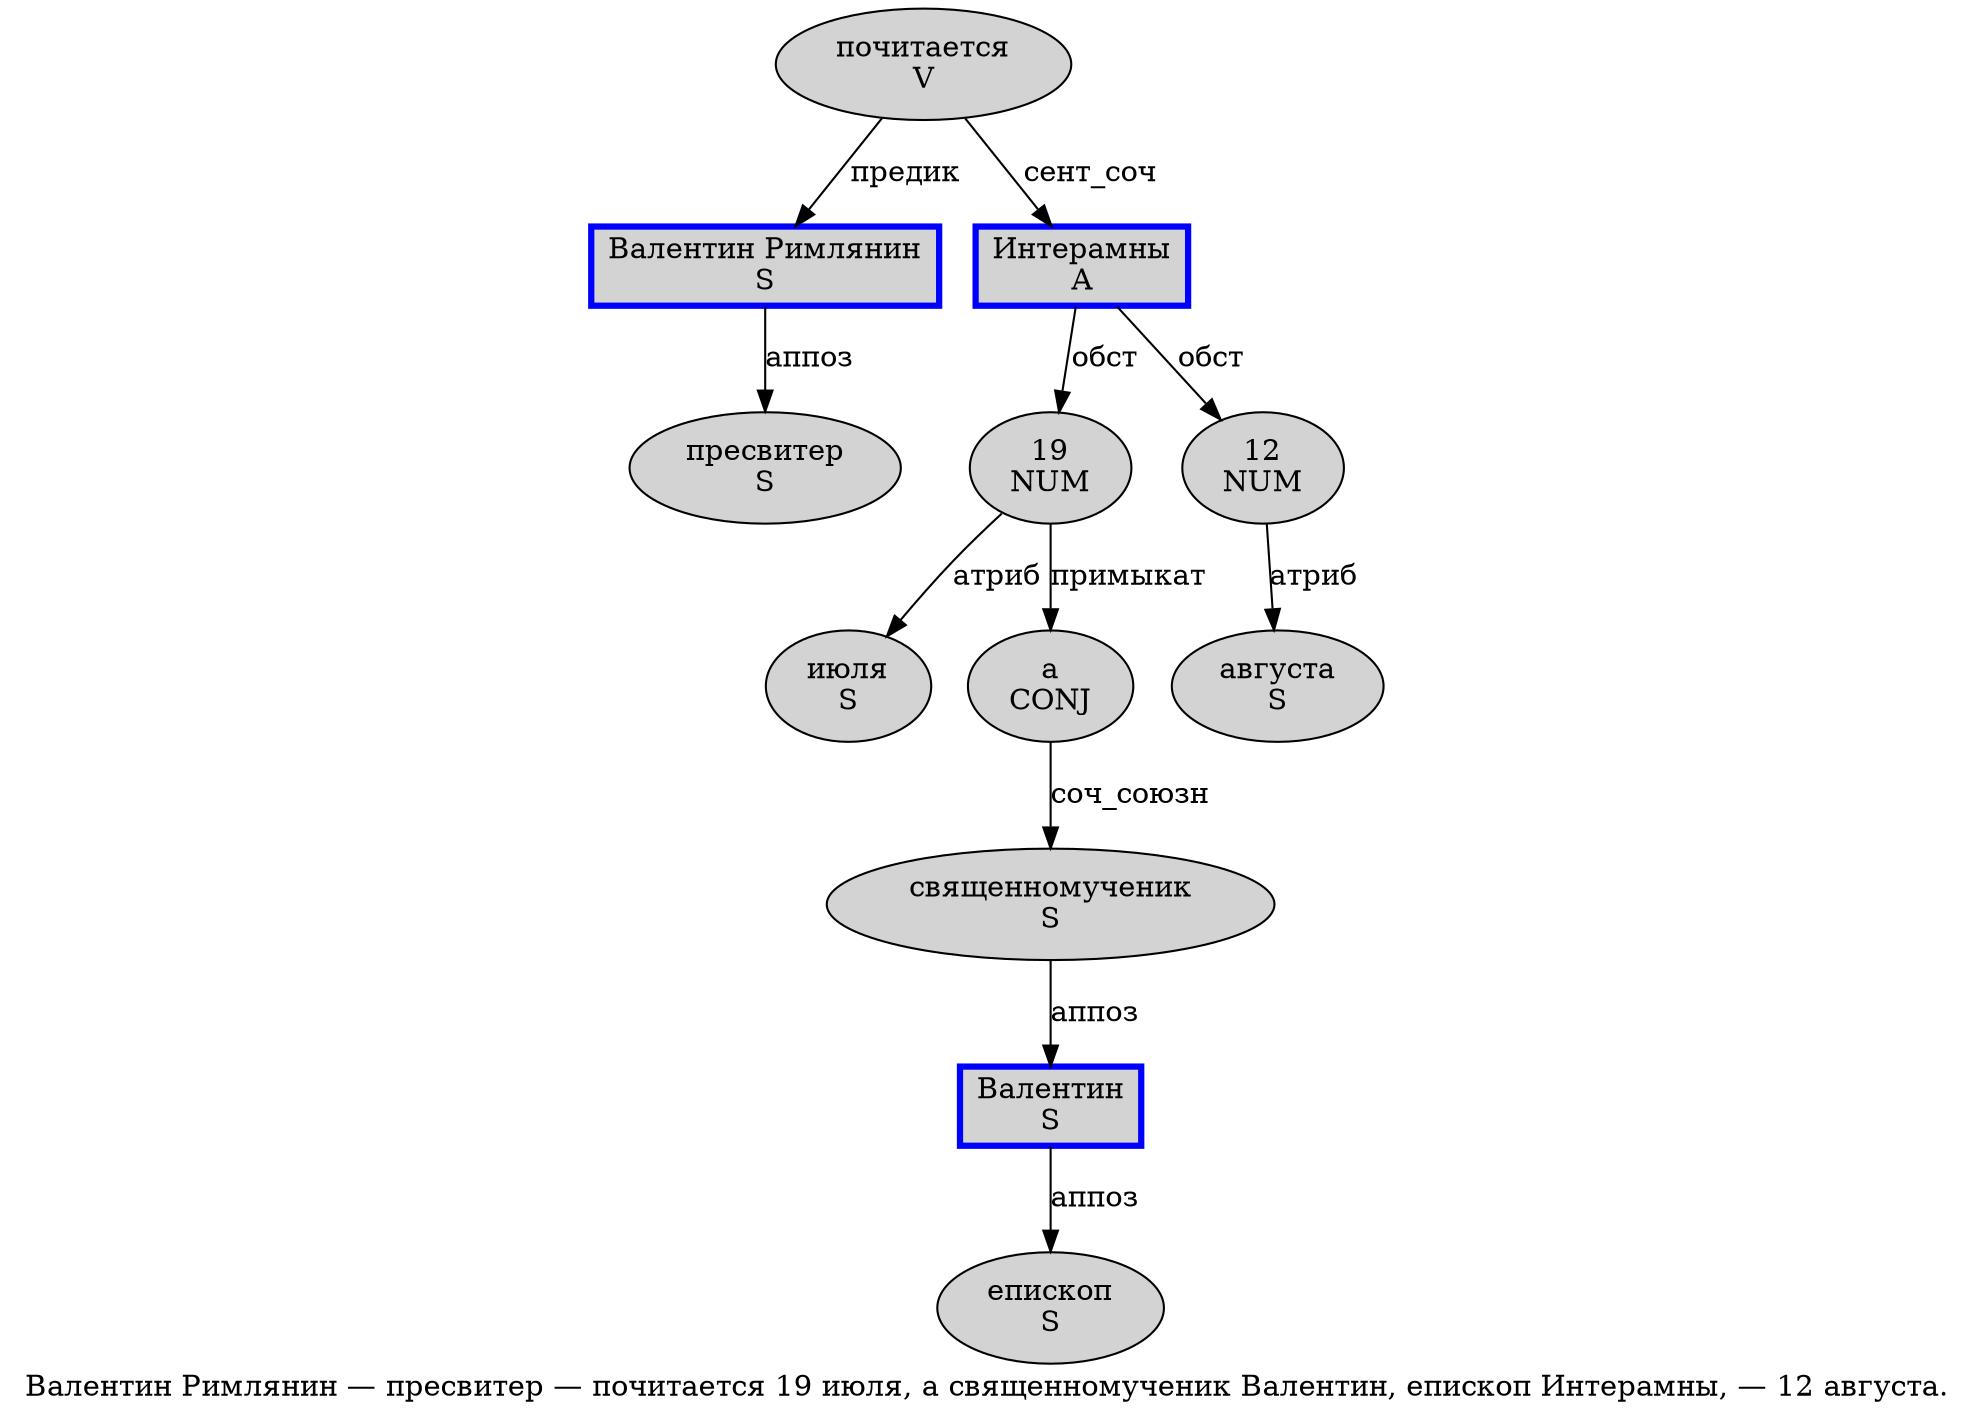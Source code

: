 digraph SENTENCE_1480 {
	graph [label="Валентин Римлянин — пресвитер — почитается 19 июля, а священномученик Валентин, епископ Интерамны, — 12 августа."]
	node [style=filled]
		0 [label="Валентин Римлянин
S" color=blue fillcolor=lightgray penwidth=3 shape=box]
		2 [label="пресвитер
S" color="" fillcolor=lightgray penwidth=1 shape=ellipse]
		4 [label="почитается
V" color="" fillcolor=lightgray penwidth=1 shape=ellipse]
		5 [label="19
NUM" color="" fillcolor=lightgray penwidth=1 shape=ellipse]
		6 [label="июля
S" color="" fillcolor=lightgray penwidth=1 shape=ellipse]
		8 [label="а
CONJ" color="" fillcolor=lightgray penwidth=1 shape=ellipse]
		9 [label="священномученик
S" color="" fillcolor=lightgray penwidth=1 shape=ellipse]
		10 [label="Валентин
S" color=blue fillcolor=lightgray penwidth=3 shape=box]
		12 [label="епископ
S" color="" fillcolor=lightgray penwidth=1 shape=ellipse]
		13 [label="Интерамны
A" color=blue fillcolor=lightgray penwidth=3 shape=box]
		16 [label="12
NUM" color="" fillcolor=lightgray penwidth=1 shape=ellipse]
		17 [label="августа
S" color="" fillcolor=lightgray penwidth=1 shape=ellipse]
			13 -> 5 [label="обст"]
			13 -> 16 [label="обст"]
			4 -> 0 [label="предик"]
			4 -> 13 [label="сент_соч"]
			16 -> 17 [label="атриб"]
			10 -> 12 [label="аппоз"]
			8 -> 9 [label="соч_союзн"]
			5 -> 6 [label="атриб"]
			5 -> 8 [label="примыкат"]
			9 -> 10 [label="аппоз"]
			0 -> 2 [label="аппоз"]
}